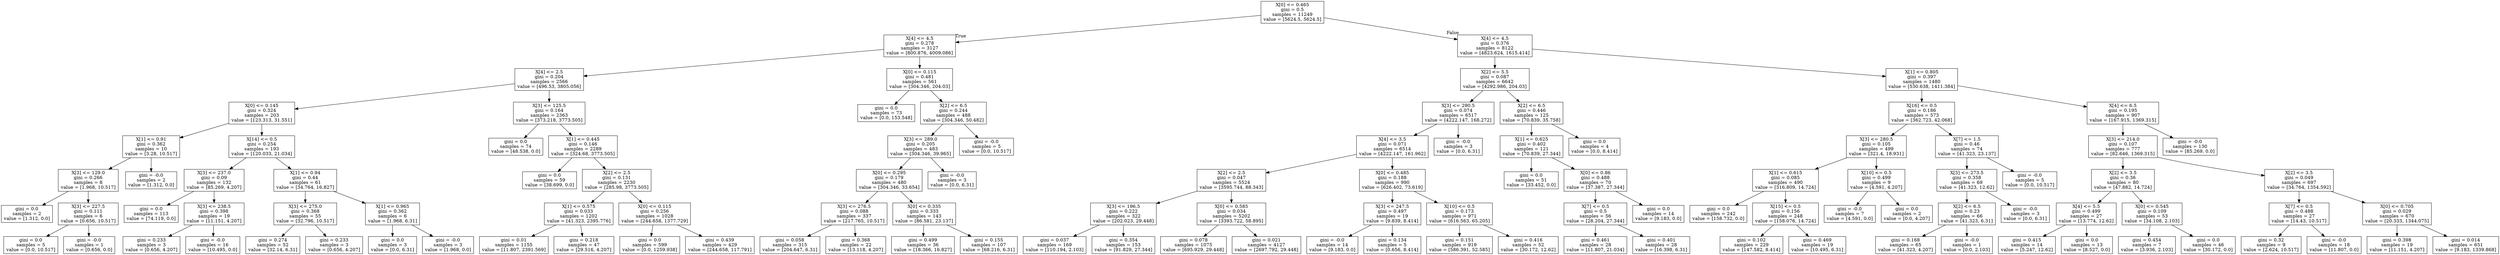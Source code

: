 digraph Tree {
node [shape=box] ;
0 [label="X[0] <= 0.465\ngini = 0.5\nsamples = 11249\nvalue = [5624.5, 5624.5]"] ;
1 [label="X[4] <= 4.5\ngini = 0.278\nsamples = 3127\nvalue = [800.876, 4009.086]"] ;
0 -> 1 [labeldistance=2.5, labelangle=45, headlabel="True"] ;
2 [label="X[4] <= 2.5\ngini = 0.204\nsamples = 2566\nvalue = [496.53, 3805.056]"] ;
1 -> 2 ;
3 [label="X[0] <= 0.145\ngini = 0.324\nsamples = 203\nvalue = [123.313, 31.551]"] ;
2 -> 3 ;
4 [label="X[1] <= 0.91\ngini = 0.362\nsamples = 10\nvalue = [3.28, 10.517]"] ;
3 -> 4 ;
5 [label="X[3] <= 129.0\ngini = 0.266\nsamples = 8\nvalue = [1.968, 10.517]"] ;
4 -> 5 ;
6 [label="gini = 0.0\nsamples = 2\nvalue = [1.312, 0.0]"] ;
5 -> 6 ;
7 [label="X[3] <= 227.5\ngini = 0.111\nsamples = 6\nvalue = [0.656, 10.517]"] ;
5 -> 7 ;
8 [label="gini = 0.0\nsamples = 5\nvalue = [0.0, 10.517]"] ;
7 -> 8 ;
9 [label="gini = -0.0\nsamples = 1\nvalue = [0.656, 0.0]"] ;
7 -> 9 ;
10 [label="gini = -0.0\nsamples = 2\nvalue = [1.312, 0.0]"] ;
4 -> 10 ;
11 [label="X[14] <= 0.5\ngini = 0.254\nsamples = 193\nvalue = [120.033, 21.034]"] ;
3 -> 11 ;
12 [label="X[3] <= 237.0\ngini = 0.09\nsamples = 132\nvalue = [85.269, 4.207]"] ;
11 -> 12 ;
13 [label="gini = 0.0\nsamples = 113\nvalue = [74.119, 0.0]"] ;
12 -> 13 ;
14 [label="X[3] <= 238.5\ngini = 0.398\nsamples = 19\nvalue = [11.151, 4.207]"] ;
12 -> 14 ;
15 [label="gini = 0.233\nsamples = 3\nvalue = [0.656, 4.207]"] ;
14 -> 15 ;
16 [label="gini = -0.0\nsamples = 16\nvalue = [10.495, 0.0]"] ;
14 -> 16 ;
17 [label="X[1] <= 0.94\ngini = 0.44\nsamples = 61\nvalue = [34.764, 16.827]"] ;
11 -> 17 ;
18 [label="X[3] <= 275.0\ngini = 0.368\nsamples = 55\nvalue = [32.796, 10.517]"] ;
17 -> 18 ;
19 [label="gini = 0.274\nsamples = 52\nvalue = [32.14, 6.31]"] ;
18 -> 19 ;
20 [label="gini = 0.233\nsamples = 3\nvalue = [0.656, 4.207]"] ;
18 -> 20 ;
21 [label="X[1] <= 0.965\ngini = 0.362\nsamples = 6\nvalue = [1.968, 6.31]"] ;
17 -> 21 ;
22 [label="gini = 0.0\nsamples = 3\nvalue = [0.0, 6.31]"] ;
21 -> 22 ;
23 [label="gini = -0.0\nsamples = 3\nvalue = [1.968, 0.0]"] ;
21 -> 23 ;
24 [label="X[3] <= 125.5\ngini = 0.164\nsamples = 2363\nvalue = [373.218, 3773.505]"] ;
2 -> 24 ;
25 [label="gini = 0.0\nsamples = 74\nvalue = [48.538, 0.0]"] ;
24 -> 25 ;
26 [label="X[1] <= 0.445\ngini = 0.146\nsamples = 2289\nvalue = [324.68, 3773.505]"] ;
24 -> 26 ;
27 [label="gini = 0.0\nsamples = 59\nvalue = [38.699, 0.0]"] ;
26 -> 27 ;
28 [label="X[2] <= 2.5\ngini = 0.131\nsamples = 2230\nvalue = [285.98, 3773.505]"] ;
26 -> 28 ;
29 [label="X[1] <= 0.575\ngini = 0.033\nsamples = 1202\nvalue = [41.323, 2395.776]"] ;
28 -> 29 ;
30 [label="gini = 0.01\nsamples = 1155\nvalue = [11.807, 2391.569]"] ;
29 -> 30 ;
31 [label="gini = 0.218\nsamples = 47\nvalue = [29.516, 4.207]"] ;
29 -> 31 ;
32 [label="X[0] <= 0.115\ngini = 0.256\nsamples = 1028\nvalue = [244.658, 1377.729]"] ;
28 -> 32 ;
33 [label="gini = 0.0\nsamples = 599\nvalue = [0.0, 1259.938]"] ;
32 -> 33 ;
34 [label="gini = 0.439\nsamples = 429\nvalue = [244.658, 117.791]"] ;
32 -> 34 ;
35 [label="X[0] <= 0.115\ngini = 0.481\nsamples = 561\nvalue = [304.346, 204.03]"] ;
1 -> 35 ;
36 [label="gini = 0.0\nsamples = 73\nvalue = [0.0, 153.548]"] ;
35 -> 36 ;
37 [label="X[2] <= 6.5\ngini = 0.244\nsamples = 488\nvalue = [304.346, 50.482]"] ;
35 -> 37 ;
38 [label="X[3] <= 289.0\ngini = 0.205\nsamples = 483\nvalue = [304.346, 39.965]"] ;
37 -> 38 ;
39 [label="X[0] <= 0.295\ngini = 0.179\nsamples = 480\nvalue = [304.346, 33.654]"] ;
38 -> 39 ;
40 [label="X[3] <= 276.5\ngini = 0.088\nsamples = 337\nvalue = [217.765, 10.517]"] ;
39 -> 40 ;
41 [label="gini = 0.058\nsamples = 315\nvalue = [204.647, 6.31]"] ;
40 -> 41 ;
42 [label="gini = 0.368\nsamples = 22\nvalue = [13.118, 4.207]"] ;
40 -> 42 ;
43 [label="X[0] <= 0.335\ngini = 0.333\nsamples = 143\nvalue = [86.581, 23.137]"] ;
39 -> 43 ;
44 [label="gini = 0.499\nsamples = 36\nvalue = [18.366, 16.827]"] ;
43 -> 44 ;
45 [label="gini = 0.155\nsamples = 107\nvalue = [68.216, 6.31]"] ;
43 -> 45 ;
46 [label="gini = -0.0\nsamples = 3\nvalue = [0.0, 6.31]"] ;
38 -> 46 ;
47 [label="gini = -0.0\nsamples = 5\nvalue = [0.0, 10.517]"] ;
37 -> 47 ;
48 [label="X[4] <= 4.5\ngini = 0.376\nsamples = 8122\nvalue = [4823.624, 1615.414]"] ;
0 -> 48 [labeldistance=2.5, labelangle=-45, headlabel="False"] ;
49 [label="X[2] <= 5.5\ngini = 0.087\nsamples = 6642\nvalue = [4292.986, 204.03]"] ;
48 -> 49 ;
50 [label="X[3] <= 290.5\ngini = 0.074\nsamples = 6517\nvalue = [4222.147, 168.272]"] ;
49 -> 50 ;
51 [label="X[4] <= 3.5\ngini = 0.071\nsamples = 6514\nvalue = [4222.147, 161.962]"] ;
50 -> 51 ;
52 [label="X[2] <= 2.5\ngini = 0.047\nsamples = 5524\nvalue = [3595.744, 88.343]"] ;
51 -> 52 ;
53 [label="X[3] <= 196.5\ngini = 0.222\nsamples = 322\nvalue = [202.023, 29.448]"] ;
52 -> 53 ;
54 [label="gini = 0.037\nsamples = 169\nvalue = [110.194, 2.103]"] ;
53 -> 54 ;
55 [label="gini = 0.354\nsamples = 153\nvalue = [91.829, 27.344]"] ;
53 -> 55 ;
56 [label="X[0] <= 0.585\ngini = 0.034\nsamples = 5202\nvalue = [3393.722, 58.895]"] ;
52 -> 56 ;
57 [label="gini = 0.078\nsamples = 1075\nvalue = [695.929, 29.448]"] ;
56 -> 57 ;
58 [label="gini = 0.021\nsamples = 4127\nvalue = [2697.792, 29.448]"] ;
56 -> 58 ;
59 [label="X[0] <= 0.485\ngini = 0.188\nsamples = 990\nvalue = [626.402, 73.619]"] ;
51 -> 59 ;
60 [label="X[3] <= 247.5\ngini = 0.497\nsamples = 19\nvalue = [9.839, 8.414]"] ;
59 -> 60 ;
61 [label="gini = -0.0\nsamples = 14\nvalue = [9.183, 0.0]"] ;
60 -> 61 ;
62 [label="gini = 0.134\nsamples = 5\nvalue = [0.656, 8.414]"] ;
60 -> 62 ;
63 [label="X[10] <= 0.5\ngini = 0.173\nsamples = 971\nvalue = [616.563, 65.205]"] ;
59 -> 63 ;
64 [label="gini = 0.151\nsamples = 919\nvalue = [586.391, 52.585]"] ;
63 -> 64 ;
65 [label="gini = 0.416\nsamples = 52\nvalue = [30.172, 12.62]"] ;
63 -> 65 ;
66 [label="gini = -0.0\nsamples = 3\nvalue = [0.0, 6.31]"] ;
50 -> 66 ;
67 [label="X[2] <= 6.5\ngini = 0.446\nsamples = 125\nvalue = [70.839, 35.758]"] ;
49 -> 67 ;
68 [label="X[1] <= 0.625\ngini = 0.402\nsamples = 121\nvalue = [70.839, 27.344]"] ;
67 -> 68 ;
69 [label="gini = 0.0\nsamples = 51\nvalue = [33.452, 0.0]"] ;
68 -> 69 ;
70 [label="X[0] <= 0.86\ngini = 0.488\nsamples = 70\nvalue = [37.387, 27.344]"] ;
68 -> 70 ;
71 [label="X[7] <= 0.5\ngini = 0.5\nsamples = 56\nvalue = [28.204, 27.344]"] ;
70 -> 71 ;
72 [label="gini = 0.461\nsamples = 28\nvalue = [11.807, 21.034]"] ;
71 -> 72 ;
73 [label="gini = 0.401\nsamples = 28\nvalue = [16.398, 6.31]"] ;
71 -> 73 ;
74 [label="gini = 0.0\nsamples = 14\nvalue = [9.183, 0.0]"] ;
70 -> 74 ;
75 [label="gini = 0.0\nsamples = 4\nvalue = [0.0, 8.414]"] ;
67 -> 75 ;
76 [label="X[1] <= 0.805\ngini = 0.397\nsamples = 1480\nvalue = [530.638, 1411.384]"] ;
48 -> 76 ;
77 [label="X[16] <= 0.5\ngini = 0.186\nsamples = 573\nvalue = [362.723, 42.068]"] ;
76 -> 77 ;
78 [label="X[3] <= 280.5\ngini = 0.105\nsamples = 499\nvalue = [321.4, 18.931]"] ;
77 -> 78 ;
79 [label="X[1] <= 0.615\ngini = 0.085\nsamples = 490\nvalue = [316.809, 14.724]"] ;
78 -> 79 ;
80 [label="gini = 0.0\nsamples = 242\nvalue = [158.732, 0.0]"] ;
79 -> 80 ;
81 [label="X[15] <= 0.5\ngini = 0.156\nsamples = 248\nvalue = [158.076, 14.724]"] ;
79 -> 81 ;
82 [label="gini = 0.102\nsamples = 229\nvalue = [147.582, 8.414]"] ;
81 -> 82 ;
83 [label="gini = 0.469\nsamples = 19\nvalue = [10.495, 6.31]"] ;
81 -> 83 ;
84 [label="X[10] <= 0.5\ngini = 0.499\nsamples = 9\nvalue = [4.591, 4.207]"] ;
78 -> 84 ;
85 [label="gini = -0.0\nsamples = 7\nvalue = [4.591, 0.0]"] ;
84 -> 85 ;
86 [label="gini = 0.0\nsamples = 2\nvalue = [0.0, 4.207]"] ;
84 -> 86 ;
87 [label="X[7] <= 1.5\ngini = 0.46\nsamples = 74\nvalue = [41.323, 23.137]"] ;
77 -> 87 ;
88 [label="X[3] <= 273.5\ngini = 0.358\nsamples = 69\nvalue = [41.323, 12.62]"] ;
87 -> 88 ;
89 [label="X[2] <= 6.5\ngini = 0.23\nsamples = 66\nvalue = [41.323, 6.31]"] ;
88 -> 89 ;
90 [label="gini = 0.168\nsamples = 65\nvalue = [41.323, 4.207]"] ;
89 -> 90 ;
91 [label="gini = -0.0\nsamples = 1\nvalue = [0.0, 2.103]"] ;
89 -> 91 ;
92 [label="gini = -0.0\nsamples = 3\nvalue = [0.0, 6.31]"] ;
88 -> 92 ;
93 [label="gini = -0.0\nsamples = 5\nvalue = [0.0, 10.517]"] ;
87 -> 93 ;
94 [label="X[4] <= 6.5\ngini = 0.195\nsamples = 907\nvalue = [167.915, 1369.315]"] ;
76 -> 94 ;
95 [label="X[3] <= 214.0\ngini = 0.107\nsamples = 777\nvalue = [82.646, 1369.315]"] ;
94 -> 95 ;
96 [label="X[2] <= 3.5\ngini = 0.36\nsamples = 80\nvalue = [47.882, 14.724]"] ;
95 -> 96 ;
97 [label="X[4] <= 5.5\ngini = 0.499\nsamples = 27\nvalue = [13.774, 12.62]"] ;
96 -> 97 ;
98 [label="gini = 0.415\nsamples = 14\nvalue = [5.247, 12.62]"] ;
97 -> 98 ;
99 [label="gini = 0.0\nsamples = 13\nvalue = [8.527, 0.0]"] ;
97 -> 99 ;
100 [label="X[0] <= 0.545\ngini = 0.109\nsamples = 53\nvalue = [34.108, 2.103]"] ;
96 -> 100 ;
101 [label="gini = 0.454\nsamples = 7\nvalue = [3.936, 2.103]"] ;
100 -> 101 ;
102 [label="gini = 0.0\nsamples = 46\nvalue = [30.172, 0.0]"] ;
100 -> 102 ;
103 [label="X[2] <= 3.5\ngini = 0.049\nsamples = 697\nvalue = [34.764, 1354.592]"] ;
95 -> 103 ;
104 [label="X[7] <= 0.5\ngini = 0.488\nsamples = 27\nvalue = [14.43, 10.517]"] ;
103 -> 104 ;
105 [label="gini = 0.32\nsamples = 9\nvalue = [2.624, 10.517]"] ;
104 -> 105 ;
106 [label="gini = -0.0\nsamples = 18\nvalue = [11.807, 0.0]"] ;
104 -> 106 ;
107 [label="X[0] <= 0.705\ngini = 0.029\nsamples = 670\nvalue = [20.333, 1344.075]"] ;
103 -> 107 ;
108 [label="gini = 0.398\nsamples = 19\nvalue = [11.151, 4.207]"] ;
107 -> 108 ;
109 [label="gini = 0.014\nsamples = 651\nvalue = [9.183, 1339.868]"] ;
107 -> 109 ;
110 [label="gini = -0.0\nsamples = 130\nvalue = [85.269, 0.0]"] ;
94 -> 110 ;
}